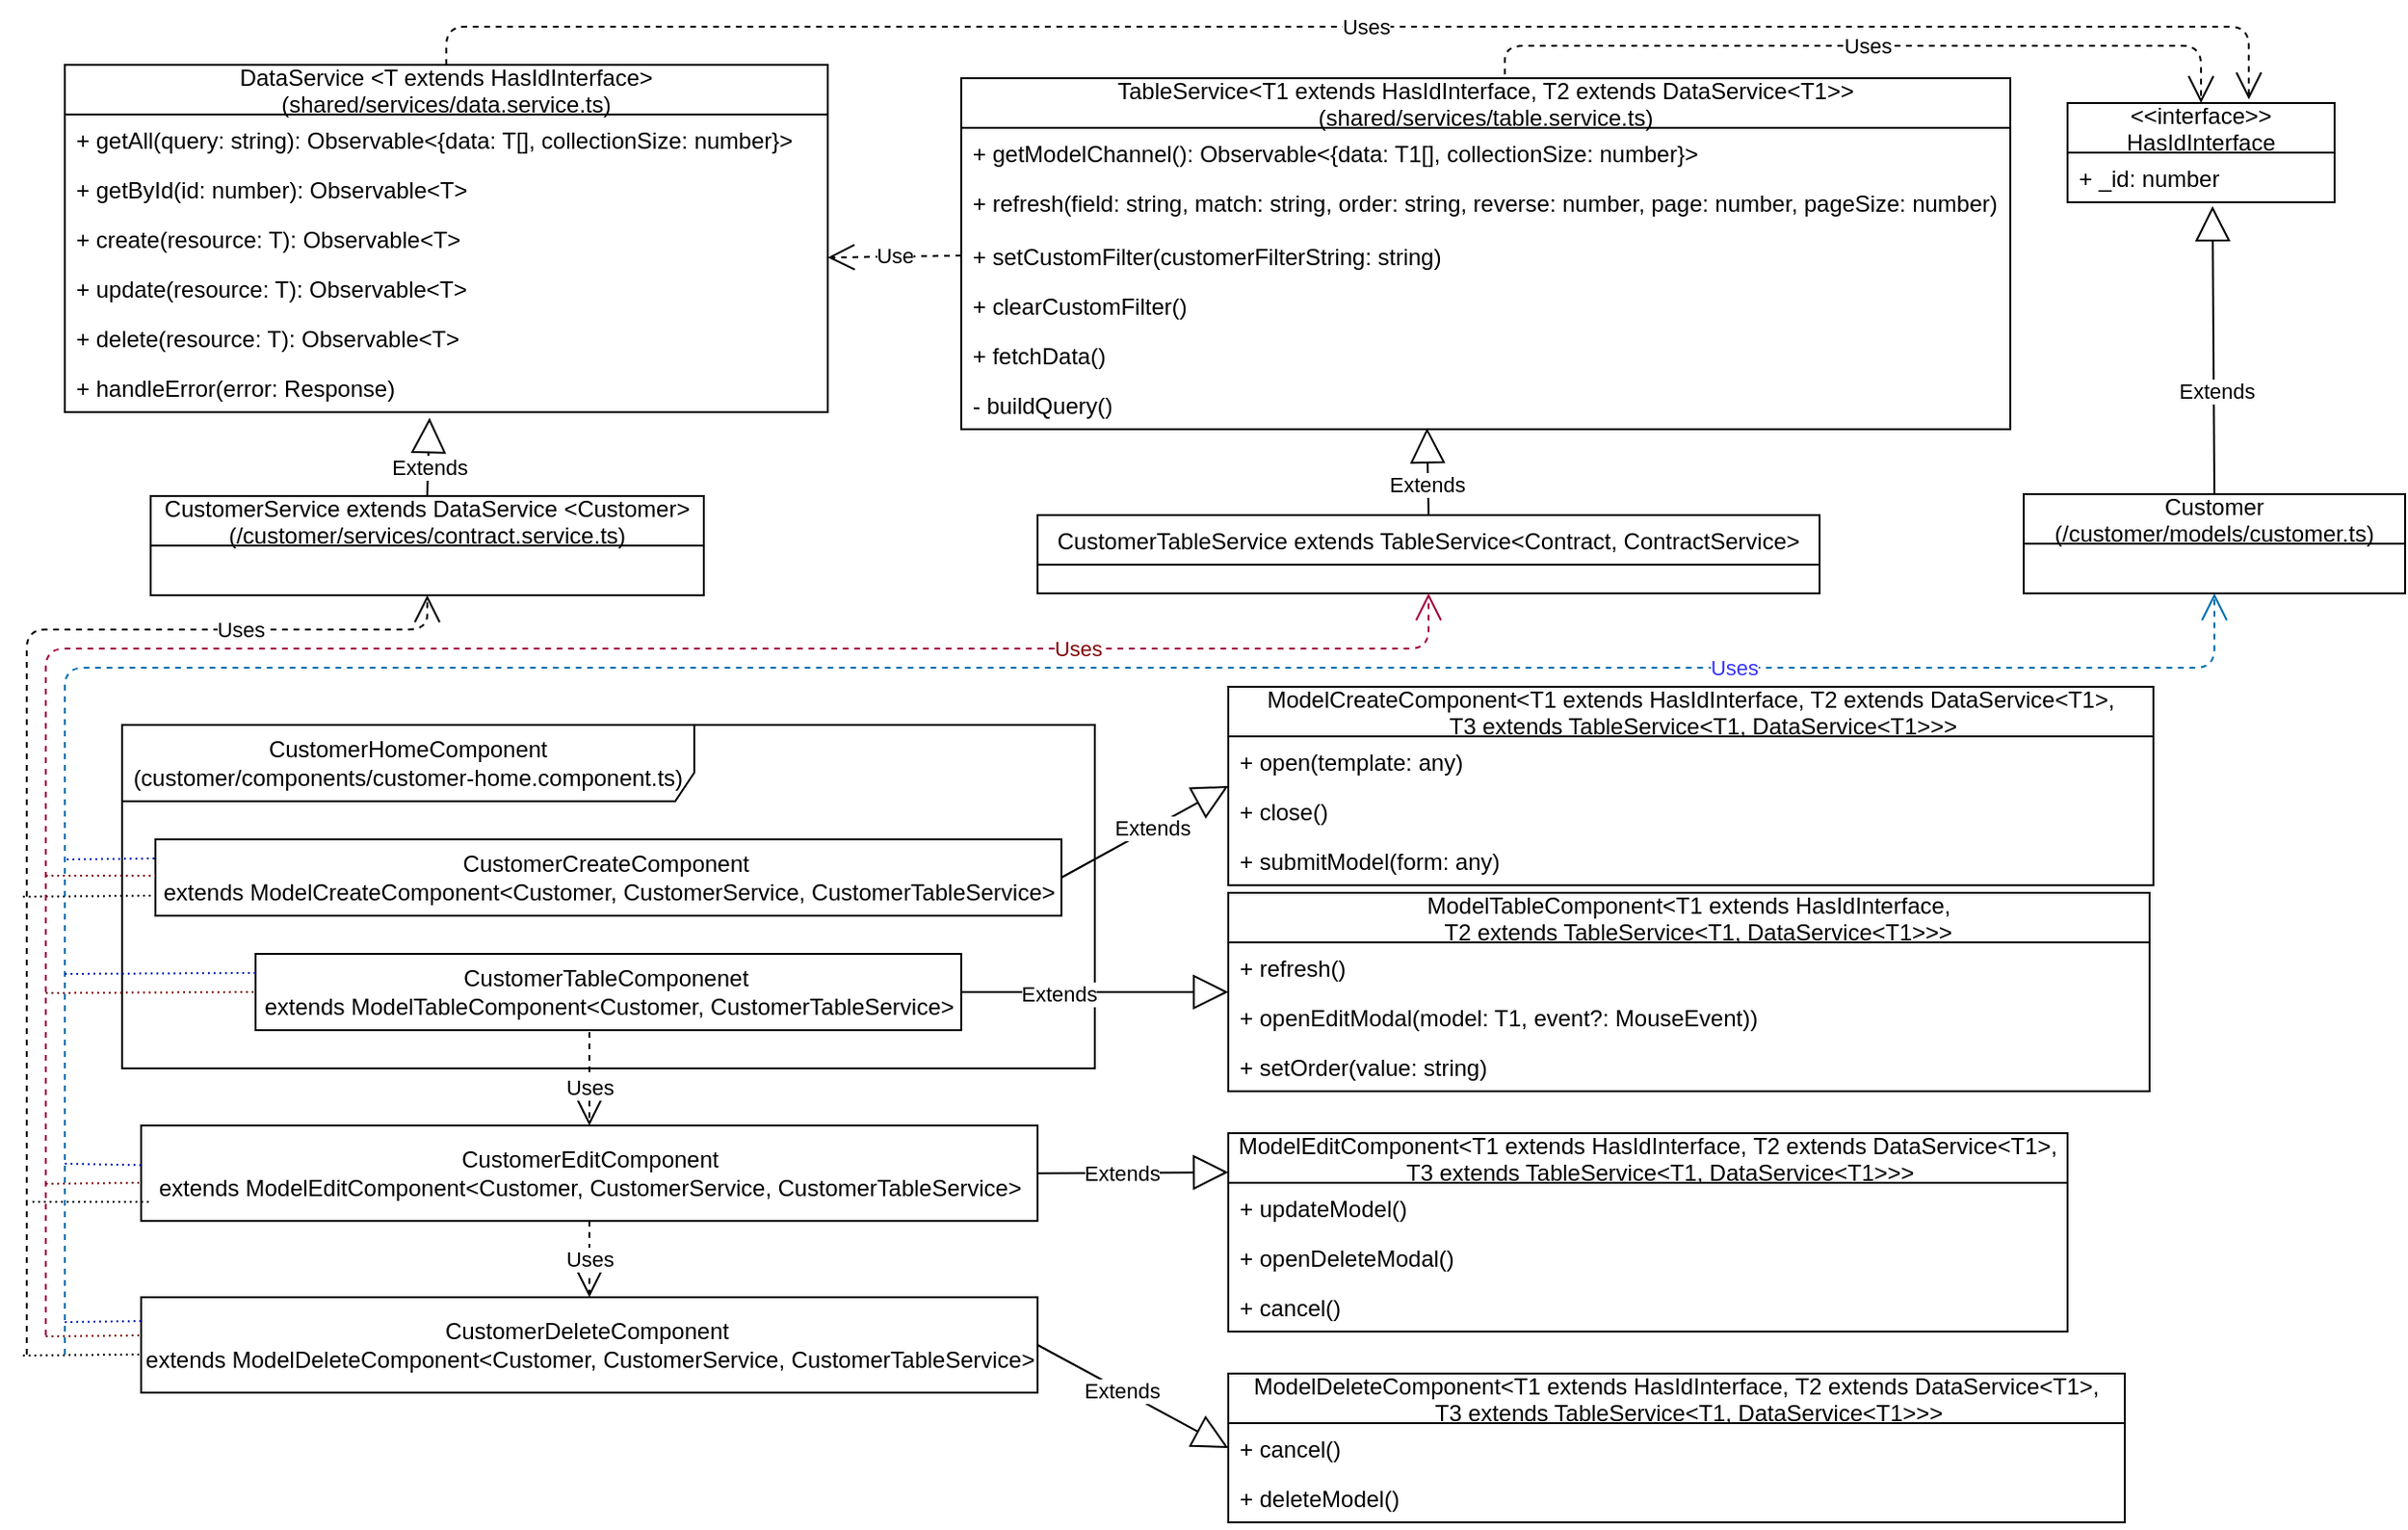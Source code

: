 <mxfile version="12.8.9"><diagram id="lmHqDquoZdPkkll34WvO" name="Page-1"><mxGraphModel dx="2376" dy="803" grid="1" gridSize="10" guides="1" tooltips="1" connect="1" arrows="1" fold="1" page="1" pageScale="1" pageWidth="850" pageHeight="1100" math="0" shadow="0"><root><mxCell id="0"/><mxCell id="1" parent="0"/><mxCell id="eWjgNhNPizkvU0iO8Zs2-109" value="&lt;span style=&quot;white-space: nowrap&quot;&gt;Customer&lt;/span&gt;&lt;span style=&quot;white-space: nowrap&quot;&gt;HomeComponent&lt;/span&gt;&lt;br style=&quot;white-space: nowrap&quot;&gt;&lt;span style=&quot;white-space: nowrap&quot;&gt;(customer/components/customer-home.component.ts)&lt;/span&gt;" style="shape=umlFrame;whiteSpace=wrap;html=1;width=300;height=40;" vertex="1" parent="1"><mxGeometry x="60" y="436" width="510" height="180" as="geometry"/></mxCell><mxCell id="eWjgNhNPizkvU0iO8Zs2-89" value="Extends" style="endArrow=block;endSize=16;endFill=0;html=1;entryX=0.478;entryY=1.115;entryDx=0;entryDy=0;entryPerimeter=0;exitX=0.5;exitY=0;exitDx=0;exitDy=0;" edge="1" parent="1" source="eWjgNhNPizkvU0iO8Zs2-85" target="eWjgNhNPizkvU0iO8Zs2-83"><mxGeometry x="-0.272" y="-1" width="160" relative="1" as="geometry"><mxPoint x="460" y="196" as="sourcePoint"/><mxPoint x="620" y="196" as="targetPoint"/><mxPoint as="offset"/></mxGeometry></mxCell><mxCell id="eWjgNhNPizkvU0iO8Zs2-90" value="Uses" style="endArrow=open;endSize=12;dashed=1;html=1;exitX=0.5;exitY=0;exitDx=0;exitDy=0;entryX=0.679;entryY=-0.036;entryDx=0;entryDy=0;entryPerimeter=0;" edge="1" parent="1" source="eWjgNhNPizkvU0iO8Zs2-69" target="eWjgNhNPizkvU0iO8Zs2-77"><mxGeometry width="160" relative="1" as="geometry"><mxPoint x="460" y="210" as="sourcePoint"/><mxPoint x="620" y="210" as="targetPoint"/><Array as="points"><mxPoint x="230" y="70"/><mxPoint x="680" y="70"/><mxPoint x="1175" y="70"/></Array></mxGeometry></mxCell><mxCell id="eWjgNhNPizkvU0iO8Zs2-85" value="CustomerService extends DataService &lt;Customer&gt;&#10;(/customer/services/contract.service.ts)" style="swimlane;fontStyle=0;childLayout=stackLayout;horizontal=1;startSize=26;fillColor=none;horizontalStack=0;resizeParent=1;resizeParentMax=0;resizeLast=0;collapsible=1;marginBottom=0;" vertex="1" parent="1"><mxGeometry x="75" y="316" width="290" height="52" as="geometry"/></mxCell><mxCell id="eWjgNhNPizkvU0iO8Zs2-95" value="Extends" style="endArrow=block;endSize=16;endFill=0;html=1;entryX=0.543;entryY=1.077;entryDx=0;entryDy=0;entryPerimeter=0;exitX=0.5;exitY=0;exitDx=0;exitDy=0;" edge="1" parent="1" source="eWjgNhNPizkvU0iO8Zs2-91" target="eWjgNhNPizkvU0iO8Zs2-78"><mxGeometry x="-0.285" y="-1" width="160" relative="1" as="geometry"><mxPoint x="1140" y="300" as="sourcePoint"/><mxPoint x="570.98" y="83.002" as="targetPoint"/><Array as="points"/><mxPoint as="offset"/></mxGeometry></mxCell><mxCell id="eWjgNhNPizkvU0iO8Zs2-103" value="CustomerCreateComponent&amp;nbsp;&lt;br&gt;extends ModelCreateComponent&amp;lt;Customer, CustomerService, CustomerTableService&amp;gt;" style="html=1;" vertex="1" parent="1"><mxGeometry x="77.5" y="496" width="475" height="40" as="geometry"/></mxCell><mxCell id="eWjgNhNPizkvU0iO8Zs2-104" value="CustomerTableComponenet&amp;nbsp;&lt;br&gt;extends ModelTableComponent&amp;lt;Customer, CustomerTableService&amp;gt;" style="html=1;" vertex="1" parent="1"><mxGeometry x="130" y="556" width="370" height="40" as="geometry"/></mxCell><mxCell id="eWjgNhNPizkvU0iO8Zs2-120" value="Extends" style="endArrow=block;endSize=16;endFill=0;html=1;entryX=0.444;entryY=0.974;entryDx=0;entryDy=0;entryPerimeter=0;exitX=0.5;exitY=0;exitDx=0;exitDy=0;" edge="1" parent="1" source="eWjgNhNPizkvU0iO8Zs2-119" target="eWjgNhNPizkvU0iO8Zs2-118"><mxGeometry x="-0.299" y="1" width="160" relative="1" as="geometry"><mxPoint x="741" y="316" as="sourcePoint"/><mxPoint x="741.2" y="270" as="targetPoint"/><mxPoint as="offset"/></mxGeometry></mxCell><mxCell id="eWjgNhNPizkvU0iO8Zs2-119" value="CustomerTableService extends TableService&lt;Contract, ContractService&gt;" style="swimlane;fontStyle=0;childLayout=stackLayout;horizontal=1;startSize=26;fillColor=none;horizontalStack=0;resizeParent=1;resizeParentMax=0;resizeLast=0;collapsible=1;marginBottom=0;" vertex="1" parent="1"><mxGeometry x="540" y="326" width="410" height="41" as="geometry"/></mxCell><object label="TableService&lt;T1 extends HasIdInterface, T2 extends DataService&lt;T1&gt;&gt;&#10;(shared/services/table.service.ts)" id="eWjgNhNPizkvU0iO8Zs2-112"><mxCell style="swimlane;fontStyle=0;childLayout=stackLayout;horizontal=1;startSize=26;fillColor=none;horizontalStack=0;resizeParent=1;resizeParentMax=0;resizeLast=0;collapsible=1;marginBottom=0;" vertex="1" parent="1"><mxGeometry x="500" y="97" width="550" height="184" as="geometry"/></mxCell></object><mxCell id="eWjgNhNPizkvU0iO8Zs2-113" value="+ getModelChannel(): Observable&lt;{data: T1[], collectionSize: number}&gt;" style="text;strokeColor=none;fillColor=none;align=left;verticalAlign=top;spacingLeft=4;spacingRight=4;overflow=hidden;rotatable=0;points=[[0,0.5],[1,0.5]];portConstraint=eastwest;" vertex="1" parent="eWjgNhNPizkvU0iO8Zs2-112"><mxGeometry y="26" width="550" height="26" as="geometry"/></mxCell><mxCell id="eWjgNhNPizkvU0iO8Zs2-114" value="+ refresh(field: string, match: string, order: string, reverse: number, page: number, pageSize: number)" style="text;strokeColor=none;fillColor=none;align=left;verticalAlign=top;spacingLeft=4;spacingRight=4;overflow=hidden;rotatable=0;points=[[0,0.5],[1,0.5]];portConstraint=eastwest;" vertex="1" parent="eWjgNhNPizkvU0iO8Zs2-112"><mxGeometry y="52" width="550" height="28" as="geometry"/></mxCell><mxCell id="eWjgNhNPizkvU0iO8Zs2-115" value="+ setCustomFilter(customerFilterString: string)" style="text;strokeColor=none;fillColor=none;align=left;verticalAlign=top;spacingLeft=4;spacingRight=4;overflow=hidden;rotatable=0;points=[[0,0.5],[1,0.5]];portConstraint=eastwest;" vertex="1" parent="eWjgNhNPizkvU0iO8Zs2-112"><mxGeometry y="80" width="550" height="26" as="geometry"/></mxCell><mxCell id="eWjgNhNPizkvU0iO8Zs2-116" value="+ clearCustomFilter()" style="text;strokeColor=none;fillColor=none;align=left;verticalAlign=top;spacingLeft=4;spacingRight=4;overflow=hidden;rotatable=0;points=[[0,0.5],[1,0.5]];portConstraint=eastwest;" vertex="1" parent="eWjgNhNPizkvU0iO8Zs2-112"><mxGeometry y="106" width="550" height="26" as="geometry"/></mxCell><mxCell id="eWjgNhNPizkvU0iO8Zs2-117" value="+ fetchData()" style="text;strokeColor=none;fillColor=none;align=left;verticalAlign=top;spacingLeft=4;spacingRight=4;overflow=hidden;rotatable=0;points=[[0,0.5],[1,0.5]];portConstraint=eastwest;" vertex="1" parent="eWjgNhNPizkvU0iO8Zs2-112"><mxGeometry y="132" width="550" height="26" as="geometry"/></mxCell><mxCell id="eWjgNhNPizkvU0iO8Zs2-118" value="- buildQuery()" style="text;strokeColor=none;fillColor=none;align=left;verticalAlign=top;spacingLeft=4;spacingRight=4;overflow=hidden;rotatable=0;points=[[0,0.5],[1,0.5]];portConstraint=eastwest;" vertex="1" parent="eWjgNhNPizkvU0iO8Zs2-112"><mxGeometry y="158" width="550" height="26" as="geometry"/></mxCell><mxCell id="eWjgNhNPizkvU0iO8Zs2-122" value="Use" style="endArrow=open;endSize=12;dashed=1;html=1;exitX=0;exitY=0.5;exitDx=0;exitDy=0;" edge="1" parent="1" source="eWjgNhNPizkvU0iO8Zs2-115"><mxGeometry width="160" relative="1" as="geometry"><mxPoint x="500" y="177" as="sourcePoint"/><mxPoint x="430" y="191" as="targetPoint"/><Array as="points"/></mxGeometry></mxCell><mxCell id="eWjgNhNPizkvU0iO8Zs2-124" value="Extends" style="endArrow=block;endSize=16;endFill=0;html=1;entryX=0;entryY=0.5;entryDx=0;entryDy=0;exitX=1;exitY=0.5;exitDx=0;exitDy=0;" edge="1" parent="1" source="eWjgNhNPizkvU0iO8Zs2-104" target="eWjgNhNPizkvU0iO8Zs2-110"><mxGeometry x="-0.272" y="-1" width="160" relative="1" as="geometry"><mxPoint x="751" y="326" as="sourcePoint"/><mxPoint x="751.2" y="280" as="targetPoint"/><mxPoint as="offset"/></mxGeometry></mxCell><mxCell id="eWjgNhNPizkvU0iO8Zs2-126" value="Extends" style="endArrow=block;endSize=16;endFill=0;html=1;entryX=0;entryY=0.5;entryDx=0;entryDy=0;exitX=1;exitY=0.5;exitDx=0;exitDy=0;" edge="1" parent="1" source="eWjgNhNPizkvU0iO8Zs2-103" target="eWjgNhNPizkvU0iO8Zs2-125"><mxGeometry x="0.081" y="-1" width="160" relative="1" as="geometry"><mxPoint x="510" y="586" as="sourcePoint"/><mxPoint x="650" y="586.5" as="targetPoint"/><mxPoint y="-1" as="offset"/></mxGeometry></mxCell><mxCell id="eWjgNhNPizkvU0iO8Zs2-129" value="&lt;span style=&quot;color: rgb(0 , 0 , 0)&quot;&gt;Customer&lt;/span&gt;&lt;font color=&quot;#000000&quot;&gt;DeleteComponent&amp;nbsp;&lt;br&gt;extends ModelDeleteComponent&amp;lt;Customer, CustomerService, CustomerTableService&amp;gt;&lt;/font&gt;" style="html=1;fontColor=#FF120A;" vertex="1" parent="1"><mxGeometry x="70" y="736" width="470" height="50" as="geometry"/></mxCell><mxCell id="eWjgNhNPizkvU0iO8Zs2-131" value="&lt;span style=&quot;color: rgb(0 , 0 , 0)&quot;&gt;Customer&lt;/span&gt;&lt;font color=&quot;#000000&quot;&gt;EditComponent&lt;br&gt;extends ModelEditComponent&amp;lt;&lt;/font&gt;&lt;span style=&quot;color: rgb(0 , 0 , 0)&quot;&gt;Customer&lt;/span&gt;&lt;font color=&quot;#000000&quot;&gt;,&amp;nbsp;&lt;/font&gt;&lt;span style=&quot;color: rgb(0 , 0 , 0)&quot;&gt;Customer&lt;/span&gt;&lt;font color=&quot;#000000&quot;&gt;Service,&amp;nbsp;&lt;/font&gt;&lt;span style=&quot;color: rgb(0 , 0 , 0)&quot;&gt;Customer&lt;/span&gt;&lt;font color=&quot;#000000&quot;&gt;TableService&amp;gt;&lt;/font&gt;" style="html=1;fontColor=#FF120A;" vertex="1" parent="1"><mxGeometry x="70" y="646" width="470" height="50" as="geometry"/></mxCell><mxCell id="eWjgNhNPizkvU0iO8Zs2-132" value="Extends" style="endArrow=block;endSize=16;endFill=0;html=1;entryX=0;entryY=0.5;entryDx=0;entryDy=0;exitX=1;exitY=0.5;exitDx=0;exitDy=0;" edge="1" parent="1" source="eWjgNhNPizkvU0iO8Zs2-131"><mxGeometry x="-0.12" width="160" relative="1" as="geometry"><mxPoint x="500" y="670" as="sourcePoint"/><mxPoint x="640" y="670.5" as="targetPoint"/><mxPoint as="offset"/></mxGeometry></mxCell><mxCell id="eWjgNhNPizkvU0iO8Zs2-133" value="Extends" style="endArrow=block;endSize=16;endFill=0;html=1;entryX=0;entryY=0.5;entryDx=0;entryDy=0;" edge="1" parent="1" target="eWjgNhNPizkvU0iO8Zs2-128"><mxGeometry x="-0.12" width="160" relative="1" as="geometry"><mxPoint x="540" y="761" as="sourcePoint"/><mxPoint x="640" y="760.5" as="targetPoint"/><mxPoint as="offset"/></mxGeometry></mxCell><mxCell id="eWjgNhNPizkvU0iO8Zs2-134" value="Uses" style="endArrow=open;endSize=12;dashed=1;html=1;entryX=0.5;entryY=0;entryDx=0;entryDy=0;exitX=0.5;exitY=1;exitDx=0;exitDy=0;" edge="1" parent="1" source="eWjgNhNPizkvU0iO8Zs2-131" target="eWjgNhNPizkvU0iO8Zs2-129"><mxGeometry width="160" relative="1" as="geometry"><mxPoint x="60" y="876" as="sourcePoint"/><mxPoint x="900" y="849" as="targetPoint"/><Array as="points"><mxPoint x="305" y="706"/></Array></mxGeometry></mxCell><mxCell id="eWjgNhNPizkvU0iO8Zs2-127" value="ModelEditComponent&lt;T1 extends HasIdInterface, T2 extends DataService&lt;T1&gt;,&#10;    T3 extends TableService&lt;T1, DataService&lt;T1&gt;&gt;&gt;" style="swimlane;fontStyle=0;childLayout=stackLayout;horizontal=1;startSize=26;fillColor=none;horizontalStack=0;resizeParent=1;resizeParentMax=0;resizeLast=0;collapsible=1;marginBottom=0;" vertex="1" parent="1"><mxGeometry x="640" y="650" width="440" height="104" as="geometry"/></mxCell><mxCell id="eWjgNhNPizkvU0iO8Zs2-176" value="+ updateModel()" style="text;strokeColor=none;fillColor=none;align=left;verticalAlign=top;spacingLeft=4;spacingRight=4;overflow=hidden;rotatable=0;points=[[0,0.5],[1,0.5]];portConstraint=eastwest;" vertex="1" parent="eWjgNhNPizkvU0iO8Zs2-127"><mxGeometry y="26" width="440" height="26" as="geometry"/></mxCell><mxCell id="eWjgNhNPizkvU0iO8Zs2-177" value="+ openDeleteModal()" style="text;strokeColor=none;fillColor=none;align=left;verticalAlign=top;spacingLeft=4;spacingRight=4;overflow=hidden;rotatable=0;points=[[0,0.5],[1,0.5]];portConstraint=eastwest;" vertex="1" parent="eWjgNhNPizkvU0iO8Zs2-127"><mxGeometry y="52" width="440" height="26" as="geometry"/></mxCell><mxCell id="eWjgNhNPizkvU0iO8Zs2-178" value="+ cancel()" style="text;strokeColor=none;fillColor=none;align=left;verticalAlign=top;spacingLeft=4;spacingRight=4;overflow=hidden;rotatable=0;points=[[0,0.5],[1,0.5]];portConstraint=eastwest;" vertex="1" parent="eWjgNhNPizkvU0iO8Zs2-127"><mxGeometry y="78" width="440" height="26" as="geometry"/></mxCell><mxCell id="eWjgNhNPizkvU0iO8Zs2-135" value="Uses" style="endArrow=open;endSize=12;dashed=1;html=1;entryX=0.5;entryY=0;entryDx=0;entryDy=0;" edge="1" parent="1" target="eWjgNhNPizkvU0iO8Zs2-131"><mxGeometry x="0.184" width="160" relative="1" as="geometry"><mxPoint x="305" y="597" as="sourcePoint"/><mxPoint x="310" y="626" as="targetPoint"/><Array as="points"/><mxPoint as="offset"/></mxGeometry></mxCell><mxCell id="eWjgNhNPizkvU0iO8Zs2-138" value="&lt;font color=&quot;#000000&quot;&gt;Uses&lt;/font&gt;" style="endArrow=open;endSize=12;dashed=1;html=1;fontColor=#FF120A;entryX=0.5;entryY=1;entryDx=0;entryDy=0;" edge="1" parent="1" target="eWjgNhNPizkvU0iO8Zs2-85"><mxGeometry x="0.618" width="160" relative="1" as="geometry"><mxPoint x="10" y="766" as="sourcePoint"/><mxPoint x="660" y="476" as="targetPoint"/><Array as="points"><mxPoint x="10" y="386"/><mxPoint x="220" y="386"/></Array><mxPoint as="offset"/></mxGeometry></mxCell><mxCell id="eWjgNhNPizkvU0iO8Zs2-139" value="" style="endArrow=none;html=1;rounded=0;dashed=1;dashPattern=1 2;fontColor=#FF120A;" edge="1" parent="1"><mxGeometry relative="1" as="geometry"><mxPoint x="8" y="526" as="sourcePoint"/><mxPoint x="77.5" y="525.5" as="targetPoint"/></mxGeometry></mxCell><mxCell id="eWjgNhNPizkvU0iO8Zs2-140" value="" style="resizable=0;html=1;align=right;verticalAlign=bottom;" connectable="0" vertex="1" parent="eWjgNhNPizkvU0iO8Zs2-139"><mxGeometry x="1" relative="1" as="geometry"/></mxCell><mxCell id="eWjgNhNPizkvU0iO8Zs2-143" value="" style="endArrow=none;html=1;rounded=0;dashed=1;dashPattern=1 2;fontColor=#FF120A;" edge="1" parent="1"><mxGeometry relative="1" as="geometry"><mxPoint x="13" y="686" as="sourcePoint"/><mxPoint x="75" y="686" as="targetPoint"/></mxGeometry></mxCell><mxCell id="eWjgNhNPizkvU0iO8Zs2-144" value="" style="resizable=0;html=1;align=right;verticalAlign=bottom;" connectable="0" vertex="1" parent="eWjgNhNPizkvU0iO8Zs2-143"><mxGeometry x="1" relative="1" as="geometry"/></mxCell><mxCell id="eWjgNhNPizkvU0iO8Zs2-145" value="" style="endArrow=none;html=1;rounded=0;dashed=1;dashPattern=1 2;fontColor=#FF120A;" edge="1" parent="1"><mxGeometry relative="1" as="geometry"><mxPoint x="8" y="766.5" as="sourcePoint"/><mxPoint x="70" y="766" as="targetPoint"/></mxGeometry></mxCell><mxCell id="eWjgNhNPizkvU0iO8Zs2-146" value="" style="resizable=0;html=1;align=right;verticalAlign=bottom;" connectable="0" vertex="1" parent="eWjgNhNPizkvU0iO8Zs2-145"><mxGeometry x="1" relative="1" as="geometry"/></mxCell><mxCell id="eWjgNhNPizkvU0iO8Zs2-147" value="&lt;font color=&quot;#820a0a&quot;&gt;Uses&lt;/font&gt;" style="endArrow=open;endSize=12;dashed=1;html=1;fontColor=#FF120A;entryX=0.5;entryY=1;entryDx=0;entryDy=0;fillColor=#d80073;strokeColor=#A50040;" edge="1" parent="1" target="eWjgNhNPizkvU0iO8Zs2-119"><mxGeometry x="0.618" width="160" relative="1" as="geometry"><mxPoint x="20" y="756" as="sourcePoint"/><mxPoint x="230" y="378" as="targetPoint"/><Array as="points"><mxPoint x="20" y="396"/><mxPoint x="745" y="396"/></Array><mxPoint as="offset"/></mxGeometry></mxCell><mxCell id="eWjgNhNPizkvU0iO8Zs2-148" value="" style="endArrow=none;html=1;rounded=0;dashed=1;dashPattern=1 2;fontColor=#FF120A;strokeColor=#820A0A;" edge="1" parent="1"><mxGeometry relative="1" as="geometry"><mxPoint x="20" y="515" as="sourcePoint"/><mxPoint x="77.5" y="515" as="targetPoint"/></mxGeometry></mxCell><mxCell id="eWjgNhNPizkvU0iO8Zs2-149" value="" style="resizable=0;html=1;align=right;verticalAlign=bottom;" connectable="0" vertex="1" parent="eWjgNhNPizkvU0iO8Zs2-148"><mxGeometry x="1" relative="1" as="geometry"/></mxCell><mxCell id="eWjgNhNPizkvU0iO8Zs2-150" value="" style="endArrow=none;html=1;rounded=0;dashed=1;dashPattern=1 2;fontColor=#FF120A;strokeColor=#820A0A;entryX=0;entryY=0.5;entryDx=0;entryDy=0;" edge="1" parent="1" target="eWjgNhNPizkvU0iO8Zs2-104"><mxGeometry relative="1" as="geometry"><mxPoint x="20" y="576.5" as="sourcePoint"/><mxPoint x="81" y="576" as="targetPoint"/></mxGeometry></mxCell><mxCell id="eWjgNhNPizkvU0iO8Zs2-151" value="" style="resizable=0;html=1;align=right;verticalAlign=bottom;" connectable="0" vertex="1" parent="eWjgNhNPizkvU0iO8Zs2-150"><mxGeometry x="1" relative="1" as="geometry"/></mxCell><mxCell id="eWjgNhNPizkvU0iO8Zs2-152" value="" style="endArrow=none;html=1;rounded=0;dashed=1;dashPattern=1 2;fontColor=#FF120A;strokeColor=#820A0A;" edge="1" parent="1"><mxGeometry relative="1" as="geometry"><mxPoint x="20" y="676.5" as="sourcePoint"/><mxPoint x="70" y="676" as="targetPoint"/></mxGeometry></mxCell><mxCell id="eWjgNhNPizkvU0iO8Zs2-153" value="" style="resizable=0;html=1;align=right;verticalAlign=bottom;" connectable="0" vertex="1" parent="eWjgNhNPizkvU0iO8Zs2-152"><mxGeometry x="1" relative="1" as="geometry"/></mxCell><mxCell id="eWjgNhNPizkvU0iO8Zs2-154" value="" style="endArrow=none;html=1;rounded=0;dashed=1;dashPattern=1 2;fontColor=#FF120A;strokeColor=#820A0A;" edge="1" parent="1"><mxGeometry relative="1" as="geometry"><mxPoint x="20" y="756.5" as="sourcePoint"/><mxPoint x="70" y="756" as="targetPoint"/></mxGeometry></mxCell><mxCell id="eWjgNhNPizkvU0iO8Zs2-155" value="" style="resizable=0;html=1;align=right;verticalAlign=bottom;" connectable="0" vertex="1" parent="eWjgNhNPizkvU0iO8Zs2-154"><mxGeometry x="1" relative="1" as="geometry"/></mxCell><mxCell id="eWjgNhNPizkvU0iO8Zs2-156" value="&lt;font color=&quot;#3333ff&quot;&gt;Uses&lt;/font&gt;" style="endArrow=open;endSize=12;dashed=1;html=1;fontColor=#FF120A;fillColor=#1ba1e2;strokeColor=#006EAF;entryX=0.5;entryY=1;entryDx=0;entryDy=0;" edge="1" parent="1" target="eWjgNhNPizkvU0iO8Zs2-91"><mxGeometry x="0.618" width="160" relative="1" as="geometry"><mxPoint x="30" y="766" as="sourcePoint"/><mxPoint x="1157" y="357" as="targetPoint"/><Array as="points"><mxPoint x="30" y="406"/><mxPoint x="1157" y="406"/></Array><mxPoint as="offset"/></mxGeometry></mxCell><mxCell id="eWjgNhNPizkvU0iO8Zs2-157" value="" style="endArrow=none;html=1;rounded=0;dashed=1;dashPattern=1 2;fontColor=#FF120A;strokeColor=#001DBC;entryX=0;entryY=0.25;entryDx=0;entryDy=0;fillColor=#0050ef;" edge="1" parent="1" target="eWjgNhNPizkvU0iO8Zs2-103"><mxGeometry relative="1" as="geometry"><mxPoint x="31" y="506.5" as="sourcePoint"/><mxPoint x="70" y="506" as="targetPoint"/></mxGeometry></mxCell><mxCell id="eWjgNhNPizkvU0iO8Zs2-158" value="" style="resizable=0;html=1;align=right;verticalAlign=bottom;" connectable="0" vertex="1" parent="eWjgNhNPizkvU0iO8Zs2-157"><mxGeometry x="1" relative="1" as="geometry"/></mxCell><mxCell id="eWjgNhNPizkvU0iO8Zs2-159" value="" style="endArrow=none;html=1;rounded=0;dashed=1;dashPattern=1 2;fontColor=#FF120A;strokeColor=#001DBC;entryX=0;entryY=0.25;entryDx=0;entryDy=0;fillColor=#0050ef;" edge="1" parent="1" target="eWjgNhNPizkvU0iO8Zs2-104"><mxGeometry relative="1" as="geometry"><mxPoint x="30" y="566.5" as="sourcePoint"/><mxPoint x="76.5" y="566" as="targetPoint"/></mxGeometry></mxCell><mxCell id="eWjgNhNPizkvU0iO8Zs2-160" value="" style="resizable=0;html=1;align=right;verticalAlign=bottom;" connectable="0" vertex="1" parent="eWjgNhNPizkvU0iO8Zs2-159"><mxGeometry x="1" relative="1" as="geometry"/></mxCell><mxCell id="eWjgNhNPizkvU0iO8Zs2-161" value="" style="endArrow=none;html=1;rounded=0;dashed=1;dashPattern=1 2;fontColor=#FF120A;strokeColor=#001DBC;fillColor=#0050ef;" edge="1" parent="1" target="eWjgNhNPizkvU0iO8Zs2-131"><mxGeometry relative="1" as="geometry"><mxPoint x="30" y="666" as="sourcePoint"/><mxPoint x="97.5" y="526" as="targetPoint"/></mxGeometry></mxCell><mxCell id="eWjgNhNPizkvU0iO8Zs2-162" value="" style="resizable=0;html=1;align=right;verticalAlign=bottom;" connectable="0" vertex="1" parent="eWjgNhNPizkvU0iO8Zs2-161"><mxGeometry x="1" relative="1" as="geometry"/></mxCell><mxCell id="eWjgNhNPizkvU0iO8Zs2-163" value="" style="endArrow=none;html=1;rounded=0;dashed=1;dashPattern=1 2;fontColor=#FF120A;strokeColor=#001DBC;fillColor=#0050ef;entryX=0;entryY=0.25;entryDx=0;entryDy=0;" edge="1" parent="1" target="eWjgNhNPizkvU0iO8Zs2-129"><mxGeometry relative="1" as="geometry"><mxPoint x="30" y="749" as="sourcePoint"/><mxPoint x="80" y="676.727" as="targetPoint"/></mxGeometry></mxCell><mxCell id="eWjgNhNPizkvU0iO8Zs2-164" value="" style="resizable=0;html=1;align=right;verticalAlign=bottom;" connectable="0" vertex="1" parent="eWjgNhNPizkvU0iO8Zs2-163"><mxGeometry x="1" relative="1" as="geometry"/></mxCell><mxCell id="eWjgNhNPizkvU0iO8Zs2-165" value="Uses" style="endArrow=open;endSize=12;dashed=1;html=1;entryX=0.5;entryY=0;entryDx=0;entryDy=0;" edge="1" parent="1" target="eWjgNhNPizkvU0iO8Zs2-77"><mxGeometry width="160" relative="1" as="geometry"><mxPoint x="785" y="95" as="sourcePoint"/><mxPoint x="1081" y="63" as="targetPoint"/><Array as="points"><mxPoint x="785" y="80"/><mxPoint x="970" y="80"/><mxPoint x="1150" y="80"/></Array></mxGeometry></mxCell><mxCell id="eWjgNhNPizkvU0iO8Zs2-125" value="ModelCreateComponent&lt;T1 extends HasIdInterface, T2 extends DataService&lt;T1&gt;,&#10;    T3 extends TableService&lt;T1, DataService&lt;T1&gt;&gt;&gt;" style="swimlane;fontStyle=0;childLayout=stackLayout;horizontal=1;startSize=26;fillColor=none;horizontalStack=0;resizeParent=1;resizeParentMax=0;resizeLast=0;collapsible=1;marginBottom=0;" vertex="1" parent="1"><mxGeometry x="640" y="416" width="485" height="104" as="geometry"/></mxCell><mxCell id="eWjgNhNPizkvU0iO8Zs2-170" value="+ open(template: any)" style="text;strokeColor=none;fillColor=none;align=left;verticalAlign=top;spacingLeft=4;spacingRight=4;overflow=hidden;rotatable=0;points=[[0,0.5],[1,0.5]];portConstraint=eastwest;" vertex="1" parent="eWjgNhNPizkvU0iO8Zs2-125"><mxGeometry y="26" width="485" height="26" as="geometry"/></mxCell><mxCell id="eWjgNhNPizkvU0iO8Zs2-171" value="+ close()" style="text;strokeColor=none;fillColor=none;align=left;verticalAlign=top;spacingLeft=4;spacingRight=4;overflow=hidden;rotatable=0;points=[[0,0.5],[1,0.5]];portConstraint=eastwest;" vertex="1" parent="eWjgNhNPizkvU0iO8Zs2-125"><mxGeometry y="52" width="485" height="26" as="geometry"/></mxCell><mxCell id="eWjgNhNPizkvU0iO8Zs2-172" value="+ submitModel(form: any)" style="text;strokeColor=none;fillColor=none;align=left;verticalAlign=top;spacingLeft=4;spacingRight=4;overflow=hidden;rotatable=0;points=[[0,0.5],[1,0.5]];portConstraint=eastwest;" vertex="1" parent="eWjgNhNPizkvU0iO8Zs2-125"><mxGeometry y="78" width="485" height="26" as="geometry"/></mxCell><mxCell id="eWjgNhNPizkvU0iO8Zs2-110" value="ModelTableComponent&lt;T1 extends HasIdInterface,&#10;    T2 extends TableService&lt;T1, DataService&lt;T1&gt;&gt;&gt; " style="swimlane;fontStyle=0;childLayout=stackLayout;horizontal=1;startSize=26;fillColor=none;horizontalStack=0;resizeParent=1;resizeParentMax=0;resizeLast=0;collapsible=1;marginBottom=0;" vertex="1" parent="1"><mxGeometry x="640" y="524" width="483" height="104" as="geometry"/></mxCell><mxCell id="eWjgNhNPizkvU0iO8Zs2-173" value="+ refresh()" style="text;strokeColor=none;fillColor=none;align=left;verticalAlign=top;spacingLeft=4;spacingRight=4;overflow=hidden;rotatable=0;points=[[0,0.5],[1,0.5]];portConstraint=eastwest;" vertex="1" parent="eWjgNhNPizkvU0iO8Zs2-110"><mxGeometry y="26" width="483" height="26" as="geometry"/></mxCell><mxCell id="eWjgNhNPizkvU0iO8Zs2-175" value="+ openEditModal(model: T1, event?: MouseEvent))" style="text;strokeColor=none;fillColor=none;align=left;verticalAlign=top;spacingLeft=4;spacingRight=4;overflow=hidden;rotatable=0;points=[[0,0.5],[1,0.5]];portConstraint=eastwest;" vertex="1" parent="eWjgNhNPizkvU0iO8Zs2-110"><mxGeometry y="52" width="483" height="26" as="geometry"/></mxCell><mxCell id="eWjgNhNPizkvU0iO8Zs2-174" value="+ setOrder(value: string)" style="text;strokeColor=none;fillColor=none;align=left;verticalAlign=top;spacingLeft=4;spacingRight=4;overflow=hidden;rotatable=0;points=[[0,0.5],[1,0.5]];portConstraint=eastwest;" vertex="1" parent="eWjgNhNPizkvU0iO8Zs2-110"><mxGeometry y="78" width="483" height="26" as="geometry"/></mxCell><mxCell id="eWjgNhNPizkvU0iO8Zs2-128" value="ModelDeleteComponent&lt;T1 extends HasIdInterface, T2 extends DataService&lt;T1&gt;,&#10;    T3 extends TableService&lt;T1, DataService&lt;T1&gt;&gt;&gt;" style="swimlane;fontStyle=0;childLayout=stackLayout;horizontal=1;startSize=26;fillColor=none;horizontalStack=0;resizeParent=1;resizeParentMax=0;resizeLast=0;collapsible=1;marginBottom=0;" vertex="1" parent="1"><mxGeometry x="640" y="776" width="470" height="78" as="geometry"/></mxCell><mxCell id="eWjgNhNPizkvU0iO8Zs2-181" value="+ cancel()" style="text;strokeColor=none;fillColor=none;align=left;verticalAlign=top;spacingLeft=4;spacingRight=4;overflow=hidden;rotatable=0;points=[[0,0.5],[1,0.5]];portConstraint=eastwest;" vertex="1" parent="eWjgNhNPizkvU0iO8Zs2-128"><mxGeometry y="26" width="470" height="26" as="geometry"/></mxCell><mxCell id="eWjgNhNPizkvU0iO8Zs2-180" value="+ deleteModel()" style="text;strokeColor=none;fillColor=none;align=left;verticalAlign=top;spacingLeft=4;spacingRight=4;overflow=hidden;rotatable=0;points=[[0,0.5],[1,0.5]];portConstraint=eastwest;" vertex="1" parent="eWjgNhNPizkvU0iO8Zs2-128"><mxGeometry y="52" width="470" height="26" as="geometry"/></mxCell><mxCell id="eWjgNhNPizkvU0iO8Zs2-91" value="Customer&#10;(/customer/models/customer.ts)" style="swimlane;fontStyle=0;childLayout=stackLayout;horizontal=1;startSize=26;fillColor=none;horizontalStack=0;resizeParent=1;resizeParentMax=0;resizeLast=0;collapsible=1;marginBottom=0;" vertex="1" parent="1"><mxGeometry x="1057" y="315" width="200" height="52" as="geometry"/></mxCell><object label="DataService &lt;T extends HasIdInterface&gt;&#10;(shared/services/data.service.ts)" id="eWjgNhNPizkvU0iO8Zs2-69"><mxCell style="swimlane;fontStyle=0;childLayout=stackLayout;horizontal=1;startSize=26;fillColor=none;horizontalStack=0;resizeParent=1;resizeParentMax=0;resizeLast=0;collapsible=1;marginBottom=0;" vertex="1" parent="1"><mxGeometry x="30" y="90" width="400" height="182" as="geometry"/></mxCell></object><mxCell id="eWjgNhNPizkvU0iO8Zs2-70" value="+ getAll(query: string): Observable&lt;{data: T[], collectionSize: number}&gt;" style="text;strokeColor=none;fillColor=none;align=left;verticalAlign=top;spacingLeft=4;spacingRight=4;overflow=hidden;rotatable=0;points=[[0,0.5],[1,0.5]];portConstraint=eastwest;" vertex="1" parent="eWjgNhNPizkvU0iO8Zs2-69"><mxGeometry y="26" width="400" height="26" as="geometry"/></mxCell><mxCell id="eWjgNhNPizkvU0iO8Zs2-71" value="+ getById(id: number): Observable&lt;T&gt;" style="text;strokeColor=none;fillColor=none;align=left;verticalAlign=top;spacingLeft=4;spacingRight=4;overflow=hidden;rotatable=0;points=[[0,0.5],[1,0.5]];portConstraint=eastwest;" vertex="1" parent="eWjgNhNPizkvU0iO8Zs2-69"><mxGeometry y="52" width="400" height="26" as="geometry"/></mxCell><mxCell id="eWjgNhNPizkvU0iO8Zs2-72" value="+ create(resource: T): Observable&lt;T&gt;" style="text;strokeColor=none;fillColor=none;align=left;verticalAlign=top;spacingLeft=4;spacingRight=4;overflow=hidden;rotatable=0;points=[[0,0.5],[1,0.5]];portConstraint=eastwest;" vertex="1" parent="eWjgNhNPizkvU0iO8Zs2-69"><mxGeometry y="78" width="400" height="26" as="geometry"/></mxCell><mxCell id="eWjgNhNPizkvU0iO8Zs2-82" value="+ update(resource: T): Observable&lt;T&gt;" style="text;strokeColor=none;fillColor=none;align=left;verticalAlign=top;spacingLeft=4;spacingRight=4;overflow=hidden;rotatable=0;points=[[0,0.5],[1,0.5]];portConstraint=eastwest;" vertex="1" parent="eWjgNhNPizkvU0iO8Zs2-69"><mxGeometry y="104" width="400" height="26" as="geometry"/></mxCell><mxCell id="eWjgNhNPizkvU0iO8Zs2-84" value="+ delete(resource: T): Observable&lt;T&gt;" style="text;strokeColor=none;fillColor=none;align=left;verticalAlign=top;spacingLeft=4;spacingRight=4;overflow=hidden;rotatable=0;points=[[0,0.5],[1,0.5]];portConstraint=eastwest;" vertex="1" parent="eWjgNhNPizkvU0iO8Zs2-69"><mxGeometry y="130" width="400" height="26" as="geometry"/></mxCell><mxCell id="eWjgNhNPizkvU0iO8Zs2-83" value="+ handleError(error: Response) " style="text;strokeColor=none;fillColor=none;align=left;verticalAlign=top;spacingLeft=4;spacingRight=4;overflow=hidden;rotatable=0;points=[[0,0.5],[1,0.5]];portConstraint=eastwest;" vertex="1" parent="eWjgNhNPizkvU0iO8Zs2-69"><mxGeometry y="156" width="400" height="26" as="geometry"/></mxCell><mxCell id="eWjgNhNPizkvU0iO8Zs2-77" value="&lt;&lt;interface&gt;&gt;&#10;HasIdInterface" style="swimlane;fontStyle=0;childLayout=stackLayout;horizontal=1;startSize=26;fillColor=none;horizontalStack=0;resizeParent=1;resizeParentMax=0;resizeLast=0;collapsible=1;marginBottom=0;" vertex="1" parent="1"><mxGeometry x="1080" y="110" width="140" height="52" as="geometry"/></mxCell><mxCell id="eWjgNhNPizkvU0iO8Zs2-78" value="+ _id: number" style="text;strokeColor=none;fillColor=none;align=left;verticalAlign=top;spacingLeft=4;spacingRight=4;overflow=hidden;rotatable=0;points=[[0,0.5],[1,0.5]];portConstraint=eastwest;" vertex="1" parent="eWjgNhNPizkvU0iO8Zs2-77"><mxGeometry y="26" width="140" height="26" as="geometry"/></mxCell></root></mxGraphModel></diagram></mxfile>